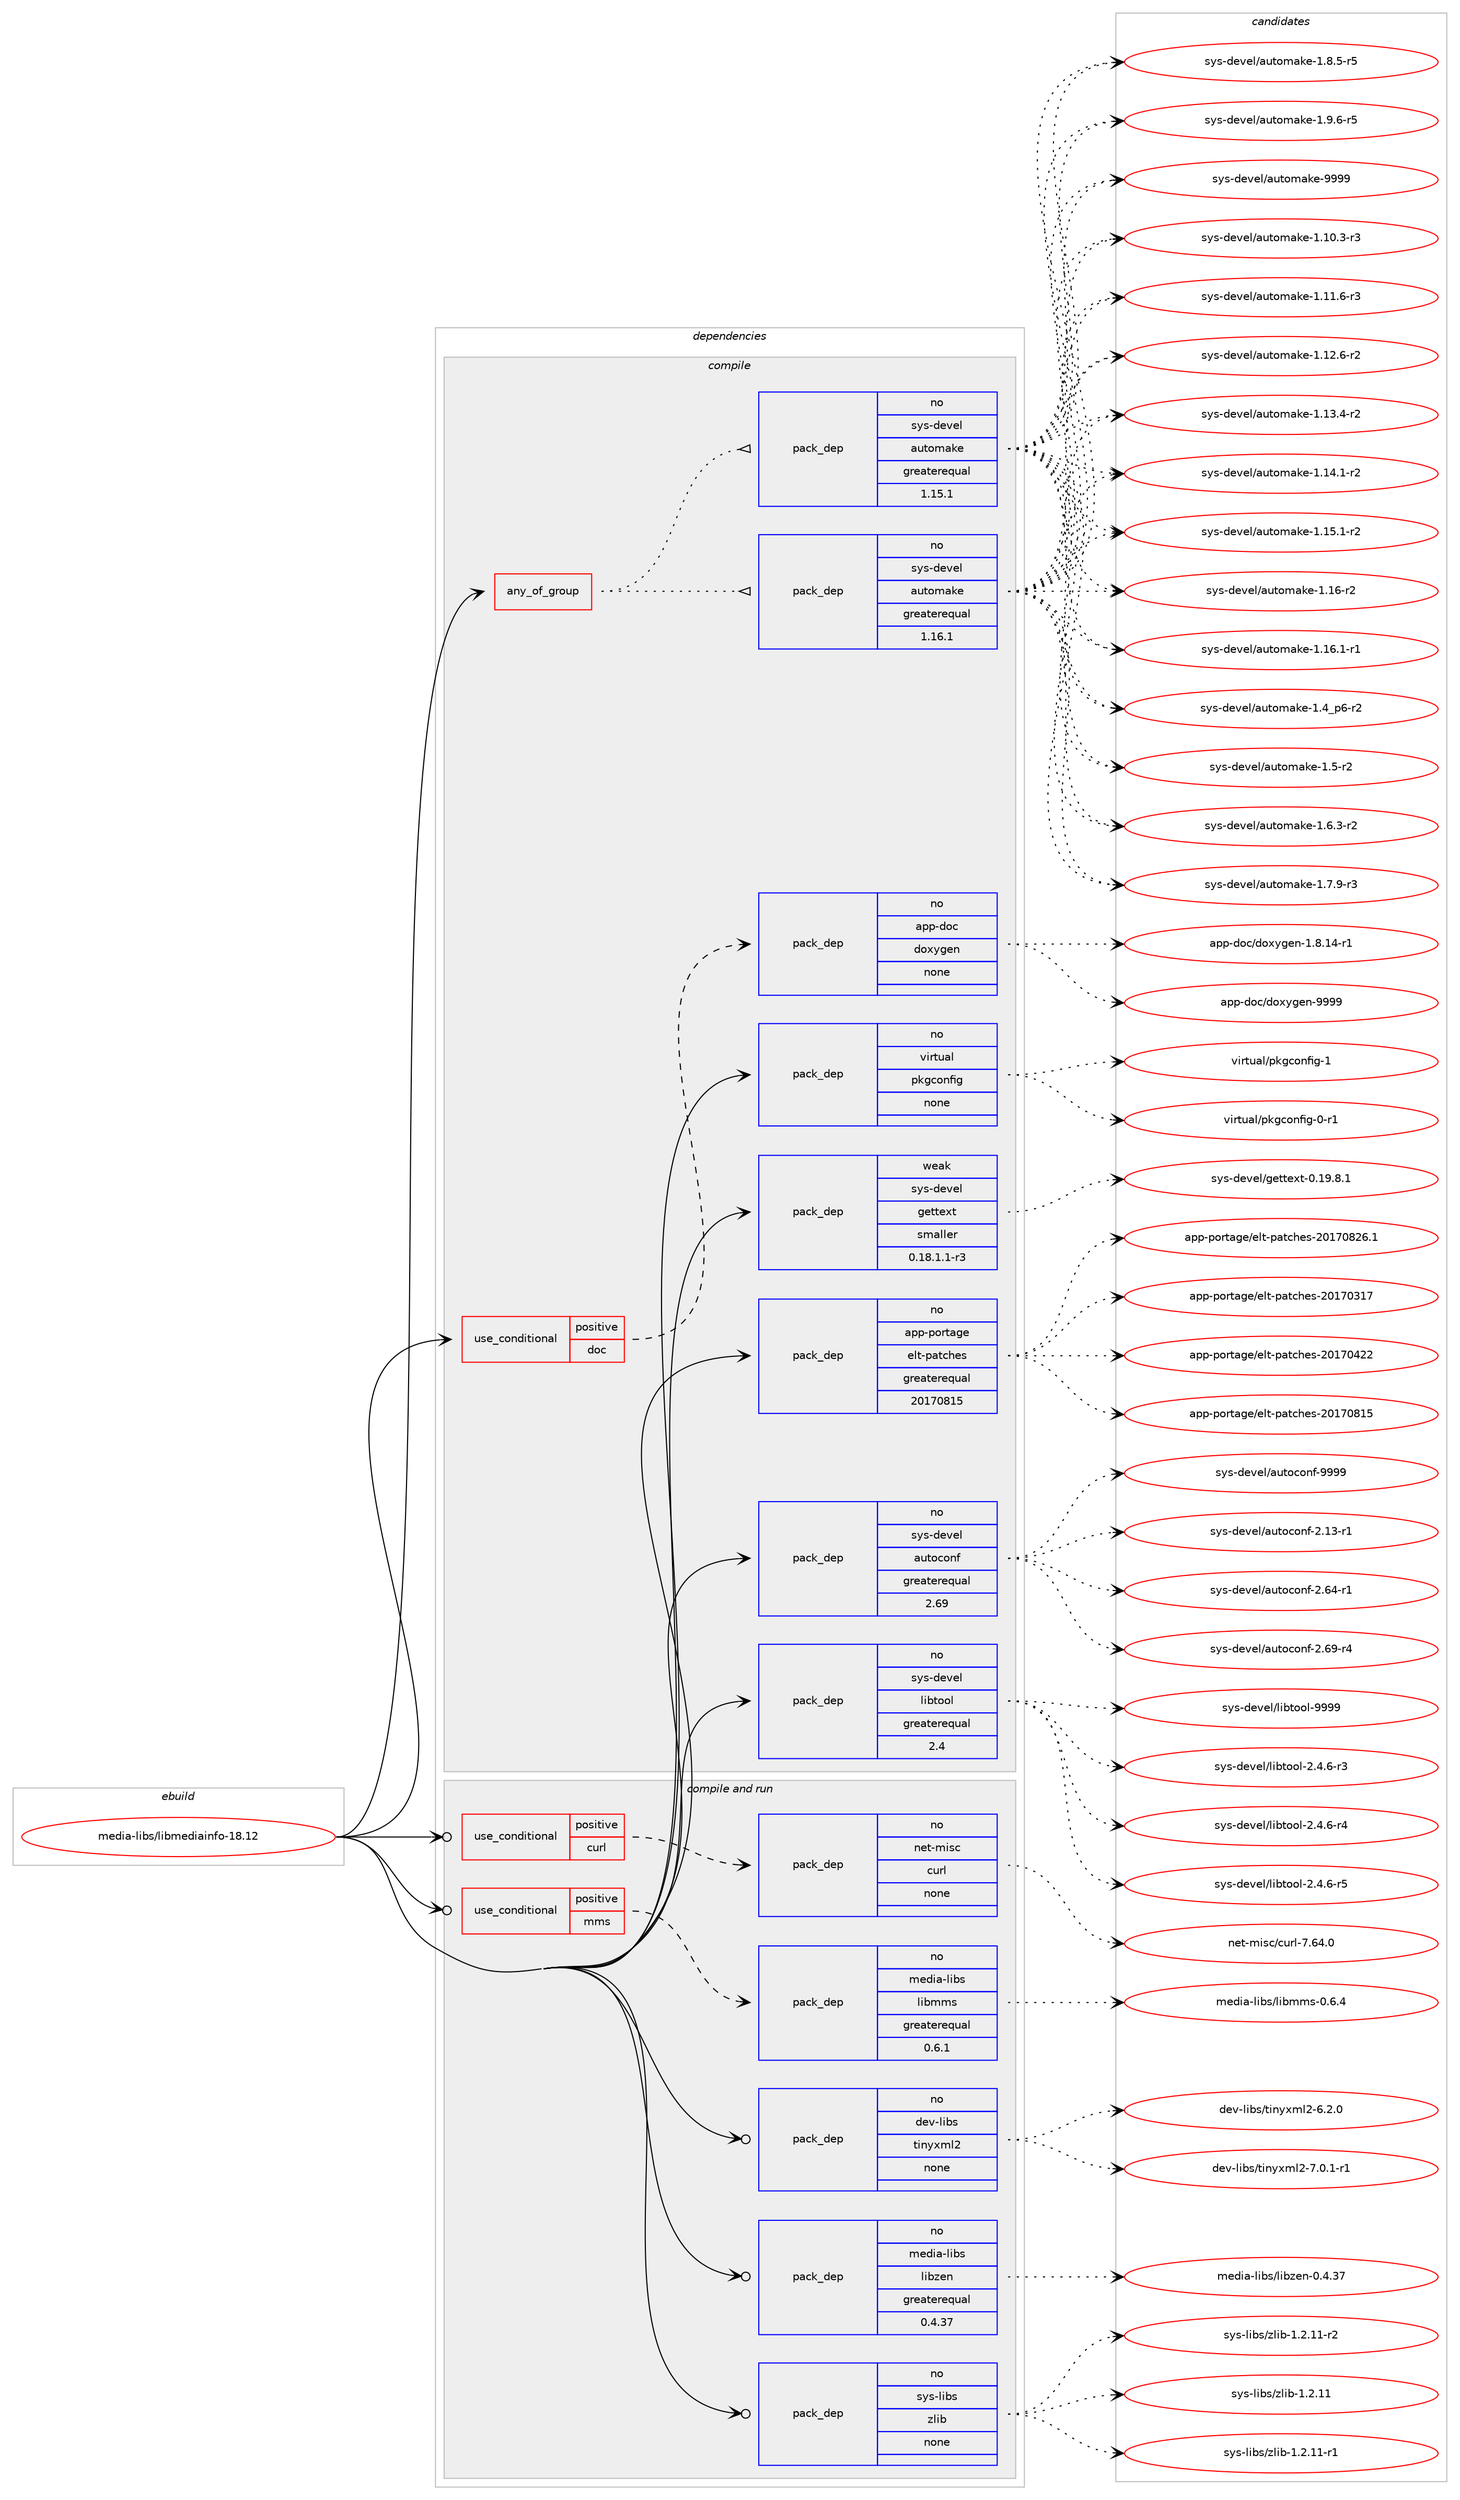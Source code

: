 digraph prolog {

# *************
# Graph options
# *************

newrank=true;
concentrate=true;
compound=true;
graph [rankdir=LR,fontname=Helvetica,fontsize=10,ranksep=1.5];#, ranksep=2.5, nodesep=0.2];
edge  [arrowhead=vee];
node  [fontname=Helvetica,fontsize=10];

# **********
# The ebuild
# **********

subgraph cluster_leftcol {
color=gray;
rank=same;
label=<<i>ebuild</i>>;
id [label="media-libs/libmediainfo-18.12", color=red, width=4, href="../media-libs/libmediainfo-18.12.svg"];
}

# ****************
# The dependencies
# ****************

subgraph cluster_midcol {
color=gray;
label=<<i>dependencies</i>>;
subgraph cluster_compile {
fillcolor="#eeeeee";
style=filled;
label=<<i>compile</i>>;
subgraph any25111 {
dependency1612995 [label=<<TABLE BORDER="0" CELLBORDER="1" CELLSPACING="0" CELLPADDING="4"><TR><TD CELLPADDING="10">any_of_group</TD></TR></TABLE>>, shape=none, color=red];subgraph pack1152707 {
dependency1612996 [label=<<TABLE BORDER="0" CELLBORDER="1" CELLSPACING="0" CELLPADDING="4" WIDTH="220"><TR><TD ROWSPAN="6" CELLPADDING="30">pack_dep</TD></TR><TR><TD WIDTH="110">no</TD></TR><TR><TD>sys-devel</TD></TR><TR><TD>automake</TD></TR><TR><TD>greaterequal</TD></TR><TR><TD>1.16.1</TD></TR></TABLE>>, shape=none, color=blue];
}
dependency1612995:e -> dependency1612996:w [weight=20,style="dotted",arrowhead="oinv"];
subgraph pack1152708 {
dependency1612997 [label=<<TABLE BORDER="0" CELLBORDER="1" CELLSPACING="0" CELLPADDING="4" WIDTH="220"><TR><TD ROWSPAN="6" CELLPADDING="30">pack_dep</TD></TR><TR><TD WIDTH="110">no</TD></TR><TR><TD>sys-devel</TD></TR><TR><TD>automake</TD></TR><TR><TD>greaterequal</TD></TR><TR><TD>1.15.1</TD></TR></TABLE>>, shape=none, color=blue];
}
dependency1612995:e -> dependency1612997:w [weight=20,style="dotted",arrowhead="oinv"];
}
id:e -> dependency1612995:w [weight=20,style="solid",arrowhead="vee"];
subgraph cond434478 {
dependency1612998 [label=<<TABLE BORDER="0" CELLBORDER="1" CELLSPACING="0" CELLPADDING="4"><TR><TD ROWSPAN="3" CELLPADDING="10">use_conditional</TD></TR><TR><TD>positive</TD></TR><TR><TD>doc</TD></TR></TABLE>>, shape=none, color=red];
subgraph pack1152709 {
dependency1612999 [label=<<TABLE BORDER="0" CELLBORDER="1" CELLSPACING="0" CELLPADDING="4" WIDTH="220"><TR><TD ROWSPAN="6" CELLPADDING="30">pack_dep</TD></TR><TR><TD WIDTH="110">no</TD></TR><TR><TD>app-doc</TD></TR><TR><TD>doxygen</TD></TR><TR><TD>none</TD></TR><TR><TD></TD></TR></TABLE>>, shape=none, color=blue];
}
dependency1612998:e -> dependency1612999:w [weight=20,style="dashed",arrowhead="vee"];
}
id:e -> dependency1612998:w [weight=20,style="solid",arrowhead="vee"];
subgraph pack1152710 {
dependency1613000 [label=<<TABLE BORDER="0" CELLBORDER="1" CELLSPACING="0" CELLPADDING="4" WIDTH="220"><TR><TD ROWSPAN="6" CELLPADDING="30">pack_dep</TD></TR><TR><TD WIDTH="110">no</TD></TR><TR><TD>app-portage</TD></TR><TR><TD>elt-patches</TD></TR><TR><TD>greaterequal</TD></TR><TR><TD>20170815</TD></TR></TABLE>>, shape=none, color=blue];
}
id:e -> dependency1613000:w [weight=20,style="solid",arrowhead="vee"];
subgraph pack1152711 {
dependency1613001 [label=<<TABLE BORDER="0" CELLBORDER="1" CELLSPACING="0" CELLPADDING="4" WIDTH="220"><TR><TD ROWSPAN="6" CELLPADDING="30">pack_dep</TD></TR><TR><TD WIDTH="110">no</TD></TR><TR><TD>sys-devel</TD></TR><TR><TD>autoconf</TD></TR><TR><TD>greaterequal</TD></TR><TR><TD>2.69</TD></TR></TABLE>>, shape=none, color=blue];
}
id:e -> dependency1613001:w [weight=20,style="solid",arrowhead="vee"];
subgraph pack1152712 {
dependency1613002 [label=<<TABLE BORDER="0" CELLBORDER="1" CELLSPACING="0" CELLPADDING="4" WIDTH="220"><TR><TD ROWSPAN="6" CELLPADDING="30">pack_dep</TD></TR><TR><TD WIDTH="110">no</TD></TR><TR><TD>sys-devel</TD></TR><TR><TD>libtool</TD></TR><TR><TD>greaterequal</TD></TR><TR><TD>2.4</TD></TR></TABLE>>, shape=none, color=blue];
}
id:e -> dependency1613002:w [weight=20,style="solid",arrowhead="vee"];
subgraph pack1152713 {
dependency1613003 [label=<<TABLE BORDER="0" CELLBORDER="1" CELLSPACING="0" CELLPADDING="4" WIDTH="220"><TR><TD ROWSPAN="6" CELLPADDING="30">pack_dep</TD></TR><TR><TD WIDTH="110">no</TD></TR><TR><TD>virtual</TD></TR><TR><TD>pkgconfig</TD></TR><TR><TD>none</TD></TR><TR><TD></TD></TR></TABLE>>, shape=none, color=blue];
}
id:e -> dependency1613003:w [weight=20,style="solid",arrowhead="vee"];
subgraph pack1152714 {
dependency1613004 [label=<<TABLE BORDER="0" CELLBORDER="1" CELLSPACING="0" CELLPADDING="4" WIDTH="220"><TR><TD ROWSPAN="6" CELLPADDING="30">pack_dep</TD></TR><TR><TD WIDTH="110">weak</TD></TR><TR><TD>sys-devel</TD></TR><TR><TD>gettext</TD></TR><TR><TD>smaller</TD></TR><TR><TD>0.18.1.1-r3</TD></TR></TABLE>>, shape=none, color=blue];
}
id:e -> dependency1613004:w [weight=20,style="solid",arrowhead="vee"];
}
subgraph cluster_compileandrun {
fillcolor="#eeeeee";
style=filled;
label=<<i>compile and run</i>>;
subgraph cond434479 {
dependency1613005 [label=<<TABLE BORDER="0" CELLBORDER="1" CELLSPACING="0" CELLPADDING="4"><TR><TD ROWSPAN="3" CELLPADDING="10">use_conditional</TD></TR><TR><TD>positive</TD></TR><TR><TD>curl</TD></TR></TABLE>>, shape=none, color=red];
subgraph pack1152715 {
dependency1613006 [label=<<TABLE BORDER="0" CELLBORDER="1" CELLSPACING="0" CELLPADDING="4" WIDTH="220"><TR><TD ROWSPAN="6" CELLPADDING="30">pack_dep</TD></TR><TR><TD WIDTH="110">no</TD></TR><TR><TD>net-misc</TD></TR><TR><TD>curl</TD></TR><TR><TD>none</TD></TR><TR><TD></TD></TR></TABLE>>, shape=none, color=blue];
}
dependency1613005:e -> dependency1613006:w [weight=20,style="dashed",arrowhead="vee"];
}
id:e -> dependency1613005:w [weight=20,style="solid",arrowhead="odotvee"];
subgraph cond434480 {
dependency1613007 [label=<<TABLE BORDER="0" CELLBORDER="1" CELLSPACING="0" CELLPADDING="4"><TR><TD ROWSPAN="3" CELLPADDING="10">use_conditional</TD></TR><TR><TD>positive</TD></TR><TR><TD>mms</TD></TR></TABLE>>, shape=none, color=red];
subgraph pack1152716 {
dependency1613008 [label=<<TABLE BORDER="0" CELLBORDER="1" CELLSPACING="0" CELLPADDING="4" WIDTH="220"><TR><TD ROWSPAN="6" CELLPADDING="30">pack_dep</TD></TR><TR><TD WIDTH="110">no</TD></TR><TR><TD>media-libs</TD></TR><TR><TD>libmms</TD></TR><TR><TD>greaterequal</TD></TR><TR><TD>0.6.1</TD></TR></TABLE>>, shape=none, color=blue];
}
dependency1613007:e -> dependency1613008:w [weight=20,style="dashed",arrowhead="vee"];
}
id:e -> dependency1613007:w [weight=20,style="solid",arrowhead="odotvee"];
subgraph pack1152717 {
dependency1613009 [label=<<TABLE BORDER="0" CELLBORDER="1" CELLSPACING="0" CELLPADDING="4" WIDTH="220"><TR><TD ROWSPAN="6" CELLPADDING="30">pack_dep</TD></TR><TR><TD WIDTH="110">no</TD></TR><TR><TD>dev-libs</TD></TR><TR><TD>tinyxml2</TD></TR><TR><TD>none</TD></TR><TR><TD></TD></TR></TABLE>>, shape=none, color=blue];
}
id:e -> dependency1613009:w [weight=20,style="solid",arrowhead="odotvee"];
subgraph pack1152718 {
dependency1613010 [label=<<TABLE BORDER="0" CELLBORDER="1" CELLSPACING="0" CELLPADDING="4" WIDTH="220"><TR><TD ROWSPAN="6" CELLPADDING="30">pack_dep</TD></TR><TR><TD WIDTH="110">no</TD></TR><TR><TD>media-libs</TD></TR><TR><TD>libzen</TD></TR><TR><TD>greaterequal</TD></TR><TR><TD>0.4.37</TD></TR></TABLE>>, shape=none, color=blue];
}
id:e -> dependency1613010:w [weight=20,style="solid",arrowhead="odotvee"];
subgraph pack1152719 {
dependency1613011 [label=<<TABLE BORDER="0" CELLBORDER="1" CELLSPACING="0" CELLPADDING="4" WIDTH="220"><TR><TD ROWSPAN="6" CELLPADDING="30">pack_dep</TD></TR><TR><TD WIDTH="110">no</TD></TR><TR><TD>sys-libs</TD></TR><TR><TD>zlib</TD></TR><TR><TD>none</TD></TR><TR><TD></TD></TR></TABLE>>, shape=none, color=blue];
}
id:e -> dependency1613011:w [weight=20,style="solid",arrowhead="odotvee"];
}
subgraph cluster_run {
fillcolor="#eeeeee";
style=filled;
label=<<i>run</i>>;
}
}

# **************
# The candidates
# **************

subgraph cluster_choices {
rank=same;
color=gray;
label=<<i>candidates</i>>;

subgraph choice1152707 {
color=black;
nodesep=1;
choice11512111545100101118101108479711711611110997107101454946494846514511451 [label="sys-devel/automake-1.10.3-r3", color=red, width=4,href="../sys-devel/automake-1.10.3-r3.svg"];
choice11512111545100101118101108479711711611110997107101454946494946544511451 [label="sys-devel/automake-1.11.6-r3", color=red, width=4,href="../sys-devel/automake-1.11.6-r3.svg"];
choice11512111545100101118101108479711711611110997107101454946495046544511450 [label="sys-devel/automake-1.12.6-r2", color=red, width=4,href="../sys-devel/automake-1.12.6-r2.svg"];
choice11512111545100101118101108479711711611110997107101454946495146524511450 [label="sys-devel/automake-1.13.4-r2", color=red, width=4,href="../sys-devel/automake-1.13.4-r2.svg"];
choice11512111545100101118101108479711711611110997107101454946495246494511450 [label="sys-devel/automake-1.14.1-r2", color=red, width=4,href="../sys-devel/automake-1.14.1-r2.svg"];
choice11512111545100101118101108479711711611110997107101454946495346494511450 [label="sys-devel/automake-1.15.1-r2", color=red, width=4,href="../sys-devel/automake-1.15.1-r2.svg"];
choice1151211154510010111810110847971171161111099710710145494649544511450 [label="sys-devel/automake-1.16-r2", color=red, width=4,href="../sys-devel/automake-1.16-r2.svg"];
choice11512111545100101118101108479711711611110997107101454946495446494511449 [label="sys-devel/automake-1.16.1-r1", color=red, width=4,href="../sys-devel/automake-1.16.1-r1.svg"];
choice115121115451001011181011084797117116111109971071014549465295112544511450 [label="sys-devel/automake-1.4_p6-r2", color=red, width=4,href="../sys-devel/automake-1.4_p6-r2.svg"];
choice11512111545100101118101108479711711611110997107101454946534511450 [label="sys-devel/automake-1.5-r2", color=red, width=4,href="../sys-devel/automake-1.5-r2.svg"];
choice115121115451001011181011084797117116111109971071014549465446514511450 [label="sys-devel/automake-1.6.3-r2", color=red, width=4,href="../sys-devel/automake-1.6.3-r2.svg"];
choice115121115451001011181011084797117116111109971071014549465546574511451 [label="sys-devel/automake-1.7.9-r3", color=red, width=4,href="../sys-devel/automake-1.7.9-r3.svg"];
choice115121115451001011181011084797117116111109971071014549465646534511453 [label="sys-devel/automake-1.8.5-r5", color=red, width=4,href="../sys-devel/automake-1.8.5-r5.svg"];
choice115121115451001011181011084797117116111109971071014549465746544511453 [label="sys-devel/automake-1.9.6-r5", color=red, width=4,href="../sys-devel/automake-1.9.6-r5.svg"];
choice115121115451001011181011084797117116111109971071014557575757 [label="sys-devel/automake-9999", color=red, width=4,href="../sys-devel/automake-9999.svg"];
dependency1612996:e -> choice11512111545100101118101108479711711611110997107101454946494846514511451:w [style=dotted,weight="100"];
dependency1612996:e -> choice11512111545100101118101108479711711611110997107101454946494946544511451:w [style=dotted,weight="100"];
dependency1612996:e -> choice11512111545100101118101108479711711611110997107101454946495046544511450:w [style=dotted,weight="100"];
dependency1612996:e -> choice11512111545100101118101108479711711611110997107101454946495146524511450:w [style=dotted,weight="100"];
dependency1612996:e -> choice11512111545100101118101108479711711611110997107101454946495246494511450:w [style=dotted,weight="100"];
dependency1612996:e -> choice11512111545100101118101108479711711611110997107101454946495346494511450:w [style=dotted,weight="100"];
dependency1612996:e -> choice1151211154510010111810110847971171161111099710710145494649544511450:w [style=dotted,weight="100"];
dependency1612996:e -> choice11512111545100101118101108479711711611110997107101454946495446494511449:w [style=dotted,weight="100"];
dependency1612996:e -> choice115121115451001011181011084797117116111109971071014549465295112544511450:w [style=dotted,weight="100"];
dependency1612996:e -> choice11512111545100101118101108479711711611110997107101454946534511450:w [style=dotted,weight="100"];
dependency1612996:e -> choice115121115451001011181011084797117116111109971071014549465446514511450:w [style=dotted,weight="100"];
dependency1612996:e -> choice115121115451001011181011084797117116111109971071014549465546574511451:w [style=dotted,weight="100"];
dependency1612996:e -> choice115121115451001011181011084797117116111109971071014549465646534511453:w [style=dotted,weight="100"];
dependency1612996:e -> choice115121115451001011181011084797117116111109971071014549465746544511453:w [style=dotted,weight="100"];
dependency1612996:e -> choice115121115451001011181011084797117116111109971071014557575757:w [style=dotted,weight="100"];
}
subgraph choice1152708 {
color=black;
nodesep=1;
choice11512111545100101118101108479711711611110997107101454946494846514511451 [label="sys-devel/automake-1.10.3-r3", color=red, width=4,href="../sys-devel/automake-1.10.3-r3.svg"];
choice11512111545100101118101108479711711611110997107101454946494946544511451 [label="sys-devel/automake-1.11.6-r3", color=red, width=4,href="../sys-devel/automake-1.11.6-r3.svg"];
choice11512111545100101118101108479711711611110997107101454946495046544511450 [label="sys-devel/automake-1.12.6-r2", color=red, width=4,href="../sys-devel/automake-1.12.6-r2.svg"];
choice11512111545100101118101108479711711611110997107101454946495146524511450 [label="sys-devel/automake-1.13.4-r2", color=red, width=4,href="../sys-devel/automake-1.13.4-r2.svg"];
choice11512111545100101118101108479711711611110997107101454946495246494511450 [label="sys-devel/automake-1.14.1-r2", color=red, width=4,href="../sys-devel/automake-1.14.1-r2.svg"];
choice11512111545100101118101108479711711611110997107101454946495346494511450 [label="sys-devel/automake-1.15.1-r2", color=red, width=4,href="../sys-devel/automake-1.15.1-r2.svg"];
choice1151211154510010111810110847971171161111099710710145494649544511450 [label="sys-devel/automake-1.16-r2", color=red, width=4,href="../sys-devel/automake-1.16-r2.svg"];
choice11512111545100101118101108479711711611110997107101454946495446494511449 [label="sys-devel/automake-1.16.1-r1", color=red, width=4,href="../sys-devel/automake-1.16.1-r1.svg"];
choice115121115451001011181011084797117116111109971071014549465295112544511450 [label="sys-devel/automake-1.4_p6-r2", color=red, width=4,href="../sys-devel/automake-1.4_p6-r2.svg"];
choice11512111545100101118101108479711711611110997107101454946534511450 [label="sys-devel/automake-1.5-r2", color=red, width=4,href="../sys-devel/automake-1.5-r2.svg"];
choice115121115451001011181011084797117116111109971071014549465446514511450 [label="sys-devel/automake-1.6.3-r2", color=red, width=4,href="../sys-devel/automake-1.6.3-r2.svg"];
choice115121115451001011181011084797117116111109971071014549465546574511451 [label="sys-devel/automake-1.7.9-r3", color=red, width=4,href="../sys-devel/automake-1.7.9-r3.svg"];
choice115121115451001011181011084797117116111109971071014549465646534511453 [label="sys-devel/automake-1.8.5-r5", color=red, width=4,href="../sys-devel/automake-1.8.5-r5.svg"];
choice115121115451001011181011084797117116111109971071014549465746544511453 [label="sys-devel/automake-1.9.6-r5", color=red, width=4,href="../sys-devel/automake-1.9.6-r5.svg"];
choice115121115451001011181011084797117116111109971071014557575757 [label="sys-devel/automake-9999", color=red, width=4,href="../sys-devel/automake-9999.svg"];
dependency1612997:e -> choice11512111545100101118101108479711711611110997107101454946494846514511451:w [style=dotted,weight="100"];
dependency1612997:e -> choice11512111545100101118101108479711711611110997107101454946494946544511451:w [style=dotted,weight="100"];
dependency1612997:e -> choice11512111545100101118101108479711711611110997107101454946495046544511450:w [style=dotted,weight="100"];
dependency1612997:e -> choice11512111545100101118101108479711711611110997107101454946495146524511450:w [style=dotted,weight="100"];
dependency1612997:e -> choice11512111545100101118101108479711711611110997107101454946495246494511450:w [style=dotted,weight="100"];
dependency1612997:e -> choice11512111545100101118101108479711711611110997107101454946495346494511450:w [style=dotted,weight="100"];
dependency1612997:e -> choice1151211154510010111810110847971171161111099710710145494649544511450:w [style=dotted,weight="100"];
dependency1612997:e -> choice11512111545100101118101108479711711611110997107101454946495446494511449:w [style=dotted,weight="100"];
dependency1612997:e -> choice115121115451001011181011084797117116111109971071014549465295112544511450:w [style=dotted,weight="100"];
dependency1612997:e -> choice11512111545100101118101108479711711611110997107101454946534511450:w [style=dotted,weight="100"];
dependency1612997:e -> choice115121115451001011181011084797117116111109971071014549465446514511450:w [style=dotted,weight="100"];
dependency1612997:e -> choice115121115451001011181011084797117116111109971071014549465546574511451:w [style=dotted,weight="100"];
dependency1612997:e -> choice115121115451001011181011084797117116111109971071014549465646534511453:w [style=dotted,weight="100"];
dependency1612997:e -> choice115121115451001011181011084797117116111109971071014549465746544511453:w [style=dotted,weight="100"];
dependency1612997:e -> choice115121115451001011181011084797117116111109971071014557575757:w [style=dotted,weight="100"];
}
subgraph choice1152709 {
color=black;
nodesep=1;
choice97112112451001119947100111120121103101110454946564649524511449 [label="app-doc/doxygen-1.8.14-r1", color=red, width=4,href="../app-doc/doxygen-1.8.14-r1.svg"];
choice971121124510011199471001111201211031011104557575757 [label="app-doc/doxygen-9999", color=red, width=4,href="../app-doc/doxygen-9999.svg"];
dependency1612999:e -> choice97112112451001119947100111120121103101110454946564649524511449:w [style=dotted,weight="100"];
dependency1612999:e -> choice971121124510011199471001111201211031011104557575757:w [style=dotted,weight="100"];
}
subgraph choice1152710 {
color=black;
nodesep=1;
choice97112112451121111141169710310147101108116451129711699104101115455048495548514955 [label="app-portage/elt-patches-20170317", color=red, width=4,href="../app-portage/elt-patches-20170317.svg"];
choice97112112451121111141169710310147101108116451129711699104101115455048495548525050 [label="app-portage/elt-patches-20170422", color=red, width=4,href="../app-portage/elt-patches-20170422.svg"];
choice97112112451121111141169710310147101108116451129711699104101115455048495548564953 [label="app-portage/elt-patches-20170815", color=red, width=4,href="../app-portage/elt-patches-20170815.svg"];
choice971121124511211111411697103101471011081164511297116991041011154550484955485650544649 [label="app-portage/elt-patches-20170826.1", color=red, width=4,href="../app-portage/elt-patches-20170826.1.svg"];
dependency1613000:e -> choice97112112451121111141169710310147101108116451129711699104101115455048495548514955:w [style=dotted,weight="100"];
dependency1613000:e -> choice97112112451121111141169710310147101108116451129711699104101115455048495548525050:w [style=dotted,weight="100"];
dependency1613000:e -> choice97112112451121111141169710310147101108116451129711699104101115455048495548564953:w [style=dotted,weight="100"];
dependency1613000:e -> choice971121124511211111411697103101471011081164511297116991041011154550484955485650544649:w [style=dotted,weight="100"];
}
subgraph choice1152711 {
color=black;
nodesep=1;
choice1151211154510010111810110847971171161119911111010245504649514511449 [label="sys-devel/autoconf-2.13-r1", color=red, width=4,href="../sys-devel/autoconf-2.13-r1.svg"];
choice1151211154510010111810110847971171161119911111010245504654524511449 [label="sys-devel/autoconf-2.64-r1", color=red, width=4,href="../sys-devel/autoconf-2.64-r1.svg"];
choice1151211154510010111810110847971171161119911111010245504654574511452 [label="sys-devel/autoconf-2.69-r4", color=red, width=4,href="../sys-devel/autoconf-2.69-r4.svg"];
choice115121115451001011181011084797117116111991111101024557575757 [label="sys-devel/autoconf-9999", color=red, width=4,href="../sys-devel/autoconf-9999.svg"];
dependency1613001:e -> choice1151211154510010111810110847971171161119911111010245504649514511449:w [style=dotted,weight="100"];
dependency1613001:e -> choice1151211154510010111810110847971171161119911111010245504654524511449:w [style=dotted,weight="100"];
dependency1613001:e -> choice1151211154510010111810110847971171161119911111010245504654574511452:w [style=dotted,weight="100"];
dependency1613001:e -> choice115121115451001011181011084797117116111991111101024557575757:w [style=dotted,weight="100"];
}
subgraph choice1152712 {
color=black;
nodesep=1;
choice1151211154510010111810110847108105981161111111084550465246544511451 [label="sys-devel/libtool-2.4.6-r3", color=red, width=4,href="../sys-devel/libtool-2.4.6-r3.svg"];
choice1151211154510010111810110847108105981161111111084550465246544511452 [label="sys-devel/libtool-2.4.6-r4", color=red, width=4,href="../sys-devel/libtool-2.4.6-r4.svg"];
choice1151211154510010111810110847108105981161111111084550465246544511453 [label="sys-devel/libtool-2.4.6-r5", color=red, width=4,href="../sys-devel/libtool-2.4.6-r5.svg"];
choice1151211154510010111810110847108105981161111111084557575757 [label="sys-devel/libtool-9999", color=red, width=4,href="../sys-devel/libtool-9999.svg"];
dependency1613002:e -> choice1151211154510010111810110847108105981161111111084550465246544511451:w [style=dotted,weight="100"];
dependency1613002:e -> choice1151211154510010111810110847108105981161111111084550465246544511452:w [style=dotted,weight="100"];
dependency1613002:e -> choice1151211154510010111810110847108105981161111111084550465246544511453:w [style=dotted,weight="100"];
dependency1613002:e -> choice1151211154510010111810110847108105981161111111084557575757:w [style=dotted,weight="100"];
}
subgraph choice1152713 {
color=black;
nodesep=1;
choice11810511411611797108471121071039911111010210510345484511449 [label="virtual/pkgconfig-0-r1", color=red, width=4,href="../virtual/pkgconfig-0-r1.svg"];
choice1181051141161179710847112107103991111101021051034549 [label="virtual/pkgconfig-1", color=red, width=4,href="../virtual/pkgconfig-1.svg"];
dependency1613003:e -> choice11810511411611797108471121071039911111010210510345484511449:w [style=dotted,weight="100"];
dependency1613003:e -> choice1181051141161179710847112107103991111101021051034549:w [style=dotted,weight="100"];
}
subgraph choice1152714 {
color=black;
nodesep=1;
choice1151211154510010111810110847103101116116101120116454846495746564649 [label="sys-devel/gettext-0.19.8.1", color=red, width=4,href="../sys-devel/gettext-0.19.8.1.svg"];
dependency1613004:e -> choice1151211154510010111810110847103101116116101120116454846495746564649:w [style=dotted,weight="100"];
}
subgraph choice1152715 {
color=black;
nodesep=1;
choice1101011164510910511599479911711410845554654524648 [label="net-misc/curl-7.64.0", color=red, width=4,href="../net-misc/curl-7.64.0.svg"];
dependency1613006:e -> choice1101011164510910511599479911711410845554654524648:w [style=dotted,weight="100"];
}
subgraph choice1152716 {
color=black;
nodesep=1;
choice1091011001059745108105981154710810598109109115454846544652 [label="media-libs/libmms-0.6.4", color=red, width=4,href="../media-libs/libmms-0.6.4.svg"];
dependency1613008:e -> choice1091011001059745108105981154710810598109109115454846544652:w [style=dotted,weight="100"];
}
subgraph choice1152717 {
color=black;
nodesep=1;
choice10010111845108105981154711610511012112010910850455446504648 [label="dev-libs/tinyxml2-6.2.0", color=red, width=4,href="../dev-libs/tinyxml2-6.2.0.svg"];
choice100101118451081059811547116105110121120109108504555464846494511449 [label="dev-libs/tinyxml2-7.0.1-r1", color=red, width=4,href="../dev-libs/tinyxml2-7.0.1-r1.svg"];
dependency1613009:e -> choice10010111845108105981154711610511012112010910850455446504648:w [style=dotted,weight="100"];
dependency1613009:e -> choice100101118451081059811547116105110121120109108504555464846494511449:w [style=dotted,weight="100"];
}
subgraph choice1152718 {
color=black;
nodesep=1;
choice109101100105974510810598115471081059812210111045484652465155 [label="media-libs/libzen-0.4.37", color=red, width=4,href="../media-libs/libzen-0.4.37.svg"];
dependency1613010:e -> choice109101100105974510810598115471081059812210111045484652465155:w [style=dotted,weight="100"];
}
subgraph choice1152719 {
color=black;
nodesep=1;
choice1151211154510810598115471221081059845494650464949 [label="sys-libs/zlib-1.2.11", color=red, width=4,href="../sys-libs/zlib-1.2.11.svg"];
choice11512111545108105981154712210810598454946504649494511449 [label="sys-libs/zlib-1.2.11-r1", color=red, width=4,href="../sys-libs/zlib-1.2.11-r1.svg"];
choice11512111545108105981154712210810598454946504649494511450 [label="sys-libs/zlib-1.2.11-r2", color=red, width=4,href="../sys-libs/zlib-1.2.11-r2.svg"];
dependency1613011:e -> choice1151211154510810598115471221081059845494650464949:w [style=dotted,weight="100"];
dependency1613011:e -> choice11512111545108105981154712210810598454946504649494511449:w [style=dotted,weight="100"];
dependency1613011:e -> choice11512111545108105981154712210810598454946504649494511450:w [style=dotted,weight="100"];
}
}

}
